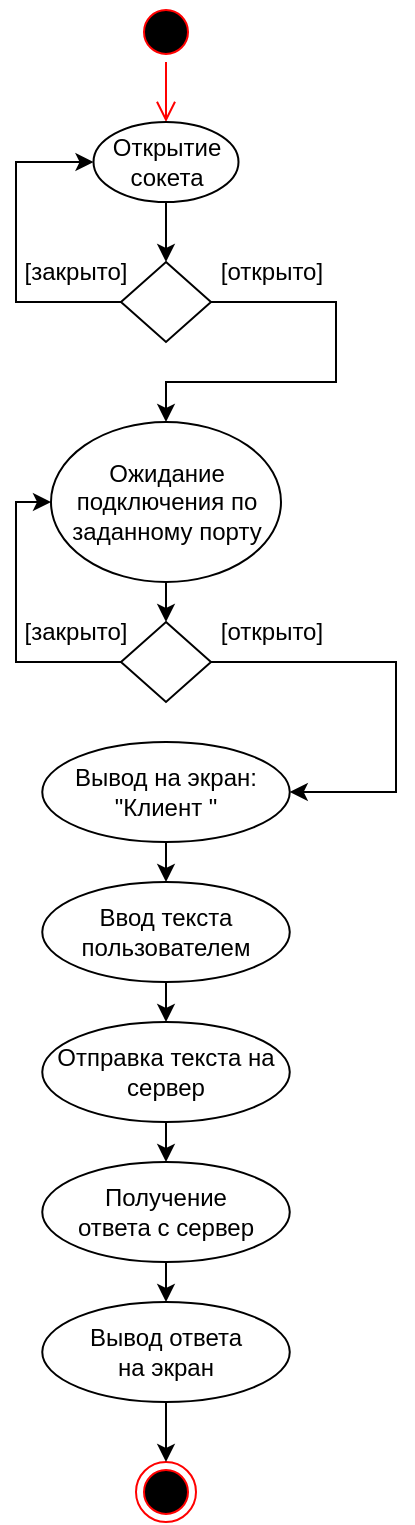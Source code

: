 <mxfile version="15.9.1" type="device"><diagram name="Page-1" id="AUCNZMFgRx5SqDFQteJe"><mxGraphModel dx="460" dy="779" grid="1" gridSize="10" guides="1" tooltips="1" connect="1" arrows="1" fold="1" page="1" pageScale="1" pageWidth="827" pageHeight="1169" math="0" shadow="0"><root><mxCell id="0"/><mxCell id="1" parent="0"/><mxCell id="5RotKcNJrdCeyXmRnWwL-1" value="" style="ellipse;html=1;shape=startState;fillColor=#000000;strokeColor=#ff0000;" parent="1" vertex="1"><mxGeometry x="150" y="40" width="30" height="30" as="geometry"/></mxCell><mxCell id="5RotKcNJrdCeyXmRnWwL-2" value="" style="edgeStyle=orthogonalEdgeStyle;html=1;verticalAlign=bottom;endArrow=open;endSize=8;strokeColor=#ff0000;rounded=0;" parent="1" source="5RotKcNJrdCeyXmRnWwL-1" target="5RotKcNJrdCeyXmRnWwL-3" edge="1"><mxGeometry relative="1" as="geometry"><mxPoint x="165" y="130" as="targetPoint"/></mxGeometry></mxCell><mxCell id="5RotKcNJrdCeyXmRnWwL-3" value="&lt;div&gt;Открытие&lt;/div&gt;&lt;div&gt;сокета&lt;/div&gt;" style="ellipse;whiteSpace=wrap;html=1;" parent="1" vertex="1"><mxGeometry x="128.75" y="100" width="72.5" height="40" as="geometry"/></mxCell><mxCell id="5RotKcNJrdCeyXmRnWwL-4" value="" style="rhombus;whiteSpace=wrap;html=1;" parent="1" vertex="1"><mxGeometry x="142.5" y="170" width="45" height="40" as="geometry"/></mxCell><mxCell id="5RotKcNJrdCeyXmRnWwL-5" value="" style="endArrow=classic;html=1;rounded=0;" parent="1" source="5RotKcNJrdCeyXmRnWwL-3" target="5RotKcNJrdCeyXmRnWwL-4" edge="1"><mxGeometry width="50" height="50" relative="1" as="geometry"><mxPoint x="230" y="240" as="sourcePoint"/><mxPoint x="280" y="190" as="targetPoint"/></mxGeometry></mxCell><mxCell id="5RotKcNJrdCeyXmRnWwL-7" value="" style="endArrow=classic;html=1;rounded=0;jumpStyle=none;jumpSize=6;elbow=vertical;strokeWidth=1;" parent="1" source="5RotKcNJrdCeyXmRnWwL-4" target="5RotKcNJrdCeyXmRnWwL-26" edge="1"><mxGeometry width="50" height="50" relative="1" as="geometry"><mxPoint x="230" y="240" as="sourcePoint"/><mxPoint x="166.126" y="300.11" as="targetPoint"/><Array as="points"><mxPoint x="250" y="190"/><mxPoint x="250" y="230"/><mxPoint x="165" y="230"/></Array></mxGeometry></mxCell><mxCell id="5RotKcNJrdCeyXmRnWwL-8" value="[открыто]" style="text;html=1;strokeColor=none;fillColor=none;align=center;verticalAlign=middle;whiteSpace=wrap;rounded=0;" parent="1" vertex="1"><mxGeometry x="187.5" y="160" width="60" height="30" as="geometry"/></mxCell><mxCell id="5RotKcNJrdCeyXmRnWwL-16" value="" style="endArrow=classic;html=1;rounded=0;" parent="1" source="5RotKcNJrdCeyXmRnWwL-4" target="5RotKcNJrdCeyXmRnWwL-3" edge="1"><mxGeometry width="50" height="50" relative="1" as="geometry"><mxPoint x="175" y="180" as="sourcePoint"/><mxPoint x="175" y="230" as="targetPoint"/><Array as="points"><mxPoint x="90" y="190"/><mxPoint x="90" y="120"/></Array></mxGeometry></mxCell><mxCell id="5RotKcNJrdCeyXmRnWwL-17" value="[закрыто]" style="text;html=1;strokeColor=none;fillColor=none;align=center;verticalAlign=middle;whiteSpace=wrap;rounded=0;" parent="1" vertex="1"><mxGeometry x="90" y="160" width="60" height="30" as="geometry"/></mxCell><mxCell id="5RotKcNJrdCeyXmRnWwL-20" value="" style="ellipse;html=1;shape=endState;fillColor=#000000;strokeColor=#ff0000;" parent="1" vertex="1"><mxGeometry x="150" y="770" width="30" height="30" as="geometry"/></mxCell><mxCell id="5RotKcNJrdCeyXmRnWwL-21" value="" style="endArrow=classic;html=1;rounded=0;" parent="1" source="5RotKcNJrdCeyXmRnWwL-39" target="5RotKcNJrdCeyXmRnWwL-20" edge="1"><mxGeometry width="50" height="50" relative="1" as="geometry"><mxPoint x="171.88" y="910" as="sourcePoint"/><mxPoint x="181.88" y="650" as="targetPoint"/></mxGeometry></mxCell><mxCell id="5RotKcNJrdCeyXmRnWwL-26" value="Ожидание подключения по заданному порту" style="ellipse;whiteSpace=wrap;html=1;" parent="1" vertex="1"><mxGeometry x="107.5" y="250" width="115" height="80" as="geometry"/></mxCell><mxCell id="5RotKcNJrdCeyXmRnWwL-27" value="" style="rhombus;whiteSpace=wrap;html=1;" parent="1" vertex="1"><mxGeometry x="142.5" y="350" width="45" height="40" as="geometry"/></mxCell><mxCell id="5RotKcNJrdCeyXmRnWwL-28" value="" style="endArrow=classic;html=1;rounded=0;jumpStyle=none;jumpSize=6;elbow=vertical;strokeWidth=1;" parent="1" source="5RotKcNJrdCeyXmRnWwL-27" target="5RotKcNJrdCeyXmRnWwL-32" edge="1"><mxGeometry width="50" height="50" relative="1" as="geometry"><mxPoint x="233.75" y="390" as="sourcePoint"/><mxPoint x="169.876" y="450.11" as="targetPoint"/><Array as="points"><mxPoint x="280" y="370"/><mxPoint x="280" y="435"/></Array></mxGeometry></mxCell><mxCell id="5RotKcNJrdCeyXmRnWwL-29" value="[открыто]" style="text;html=1;strokeColor=none;fillColor=none;align=center;verticalAlign=middle;whiteSpace=wrap;rounded=0;" parent="1" vertex="1"><mxGeometry x="187.5" y="340" width="60" height="30" as="geometry"/></mxCell><mxCell id="5RotKcNJrdCeyXmRnWwL-30" value="" style="endArrow=classic;html=1;rounded=0;" parent="1" source="5RotKcNJrdCeyXmRnWwL-27" target="5RotKcNJrdCeyXmRnWwL-26" edge="1"><mxGeometry width="50" height="50" relative="1" as="geometry"><mxPoint x="178.75" y="330" as="sourcePoint"/><mxPoint x="178.75" y="380" as="targetPoint"/><Array as="points"><mxPoint x="90" y="370"/><mxPoint x="90" y="290"/></Array></mxGeometry></mxCell><mxCell id="5RotKcNJrdCeyXmRnWwL-31" value="[закрыто]" style="text;html=1;strokeColor=none;fillColor=none;align=center;verticalAlign=middle;whiteSpace=wrap;rounded=0;" parent="1" vertex="1"><mxGeometry x="90" y="340" width="60" height="30" as="geometry"/></mxCell><mxCell id="5RotKcNJrdCeyXmRnWwL-32" value="&lt;div&gt;Вывод на экран:&lt;/div&gt;&lt;div&gt;&quot;Клиент &quot;&lt;br&gt;&lt;/div&gt;" style="ellipse;whiteSpace=wrap;html=1;" parent="1" vertex="1"><mxGeometry x="103.13" y="410" width="123.75" height="50" as="geometry"/></mxCell><mxCell id="5RotKcNJrdCeyXmRnWwL-33" value="&lt;div&gt;Ввод текста пользователем&lt;br&gt;&lt;/div&gt;" style="ellipse;whiteSpace=wrap;html=1;" parent="1" vertex="1"><mxGeometry x="103.13" y="480" width="123.75" height="50" as="geometry"/></mxCell><mxCell id="5RotKcNJrdCeyXmRnWwL-34" value="" style="endArrow=classic;html=1;rounded=0;" parent="1" source="5RotKcNJrdCeyXmRnWwL-32" target="5RotKcNJrdCeyXmRnWwL-33" edge="1"><mxGeometry width="50" height="50" relative="1" as="geometry"><mxPoint x="165" y="430" as="sourcePoint"/><mxPoint x="175" y="160" as="targetPoint"/></mxGeometry></mxCell><mxCell id="5RotKcNJrdCeyXmRnWwL-35" value="Отправка текста на сервер" style="ellipse;whiteSpace=wrap;html=1;" parent="1" vertex="1"><mxGeometry x="103.13" y="550" width="123.75" height="50" as="geometry"/></mxCell><mxCell id="5RotKcNJrdCeyXmRnWwL-36" value="&lt;div&gt;Получение&lt;/div&gt;&lt;div&gt;ответа с сервер&lt;/div&gt;" style="ellipse;whiteSpace=wrap;html=1;" parent="1" vertex="1"><mxGeometry x="103.13" y="620" width="123.75" height="50" as="geometry"/></mxCell><mxCell id="5RotKcNJrdCeyXmRnWwL-37" value="" style="endArrow=classic;html=1;rounded=0;" parent="1" source="5RotKcNJrdCeyXmRnWwL-33" target="5RotKcNJrdCeyXmRnWwL-35" edge="1"><mxGeometry width="50" height="50" relative="1" as="geometry"><mxPoint x="175.005" y="470" as="sourcePoint"/><mxPoint x="175.005" y="490" as="targetPoint"/></mxGeometry></mxCell><mxCell id="5RotKcNJrdCeyXmRnWwL-38" value="" style="endArrow=classic;html=1;rounded=0;" parent="1" source="5RotKcNJrdCeyXmRnWwL-35" target="5RotKcNJrdCeyXmRnWwL-36" edge="1"><mxGeometry width="50" height="50" relative="1" as="geometry"><mxPoint x="185.005" y="480" as="sourcePoint"/><mxPoint x="185.005" y="500" as="targetPoint"/></mxGeometry></mxCell><mxCell id="5RotKcNJrdCeyXmRnWwL-39" value="&lt;div&gt;Вывод ответа&lt;/div&gt;&lt;div&gt;на экран&lt;/div&gt;" style="ellipse;whiteSpace=wrap;html=1;" parent="1" vertex="1"><mxGeometry x="103.13" y="690" width="123.75" height="50" as="geometry"/></mxCell><mxCell id="5RotKcNJrdCeyXmRnWwL-40" value="" style="endArrow=classic;html=1;rounded=0;" parent="1" source="5RotKcNJrdCeyXmRnWwL-36" target="5RotKcNJrdCeyXmRnWwL-39" edge="1"><mxGeometry width="50" height="50" relative="1" as="geometry"><mxPoint x="175.643" y="749.999" as="sourcePoint"/><mxPoint x="181.52" y="960.004" as="targetPoint"/></mxGeometry></mxCell><mxCell id="5RotKcNJrdCeyXmRnWwL-41" value="" style="endArrow=classic;html=1;rounded=0;" parent="1" source="5RotKcNJrdCeyXmRnWwL-26" target="5RotKcNJrdCeyXmRnWwL-27" edge="1"><mxGeometry width="50" height="50" relative="1" as="geometry"><mxPoint x="371.875" y="410" as="sourcePoint"/><mxPoint x="371.87" y="440" as="targetPoint"/></mxGeometry></mxCell></root></mxGraphModel></diagram></mxfile>